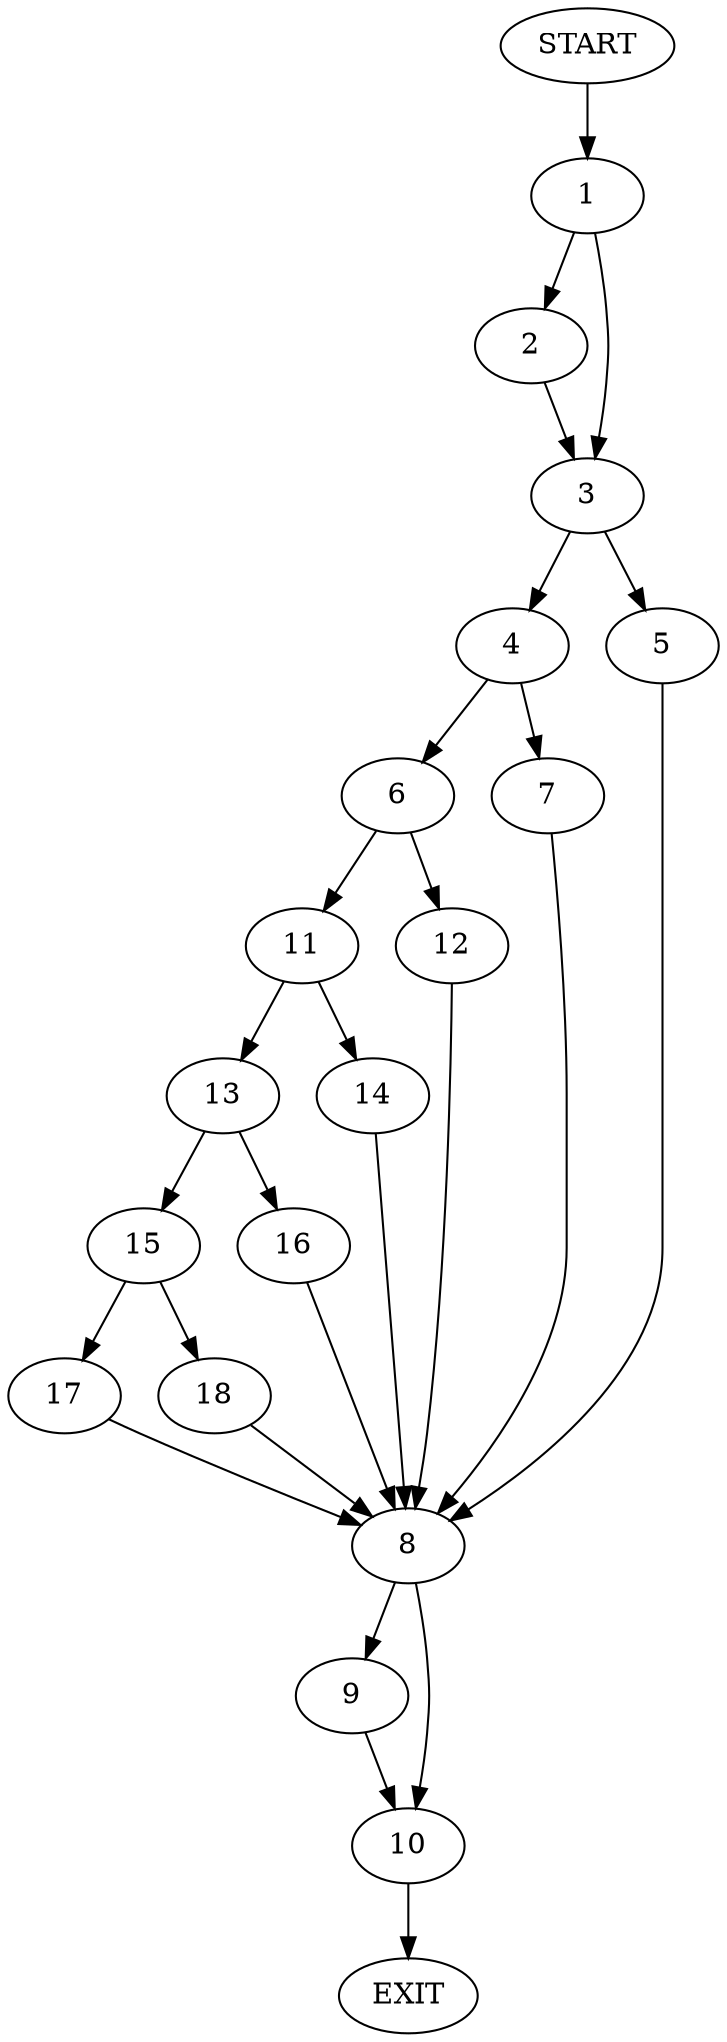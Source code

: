 digraph {
0 [label="START"]
19 [label="EXIT"]
0 -> 1
1 -> 2
1 -> 3
3 -> 4
3 -> 5
2 -> 3
4 -> 6
4 -> 7
5 -> 8
8 -> 9
8 -> 10
7 -> 8
6 -> 11
6 -> 12
11 -> 13
11 -> 14
12 -> 8
13 -> 15
13 -> 16
14 -> 8
15 -> 17
15 -> 18
16 -> 8
18 -> 8
17 -> 8
10 -> 19
9 -> 10
}
